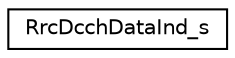 digraph "Graphical Class Hierarchy"
{
 // LATEX_PDF_SIZE
  edge [fontname="Helvetica",fontsize="10",labelfontname="Helvetica",labelfontsize="10"];
  node [fontname="Helvetica",fontsize="10",shape=record];
  rankdir="LR";
  Node0 [label="RrcDcchDataInd_s",height=0.2,width=0.4,color="black", fillcolor="white", style="filled",URL="$structRrcDcchDataInd__s.html",tooltip=" "];
}
